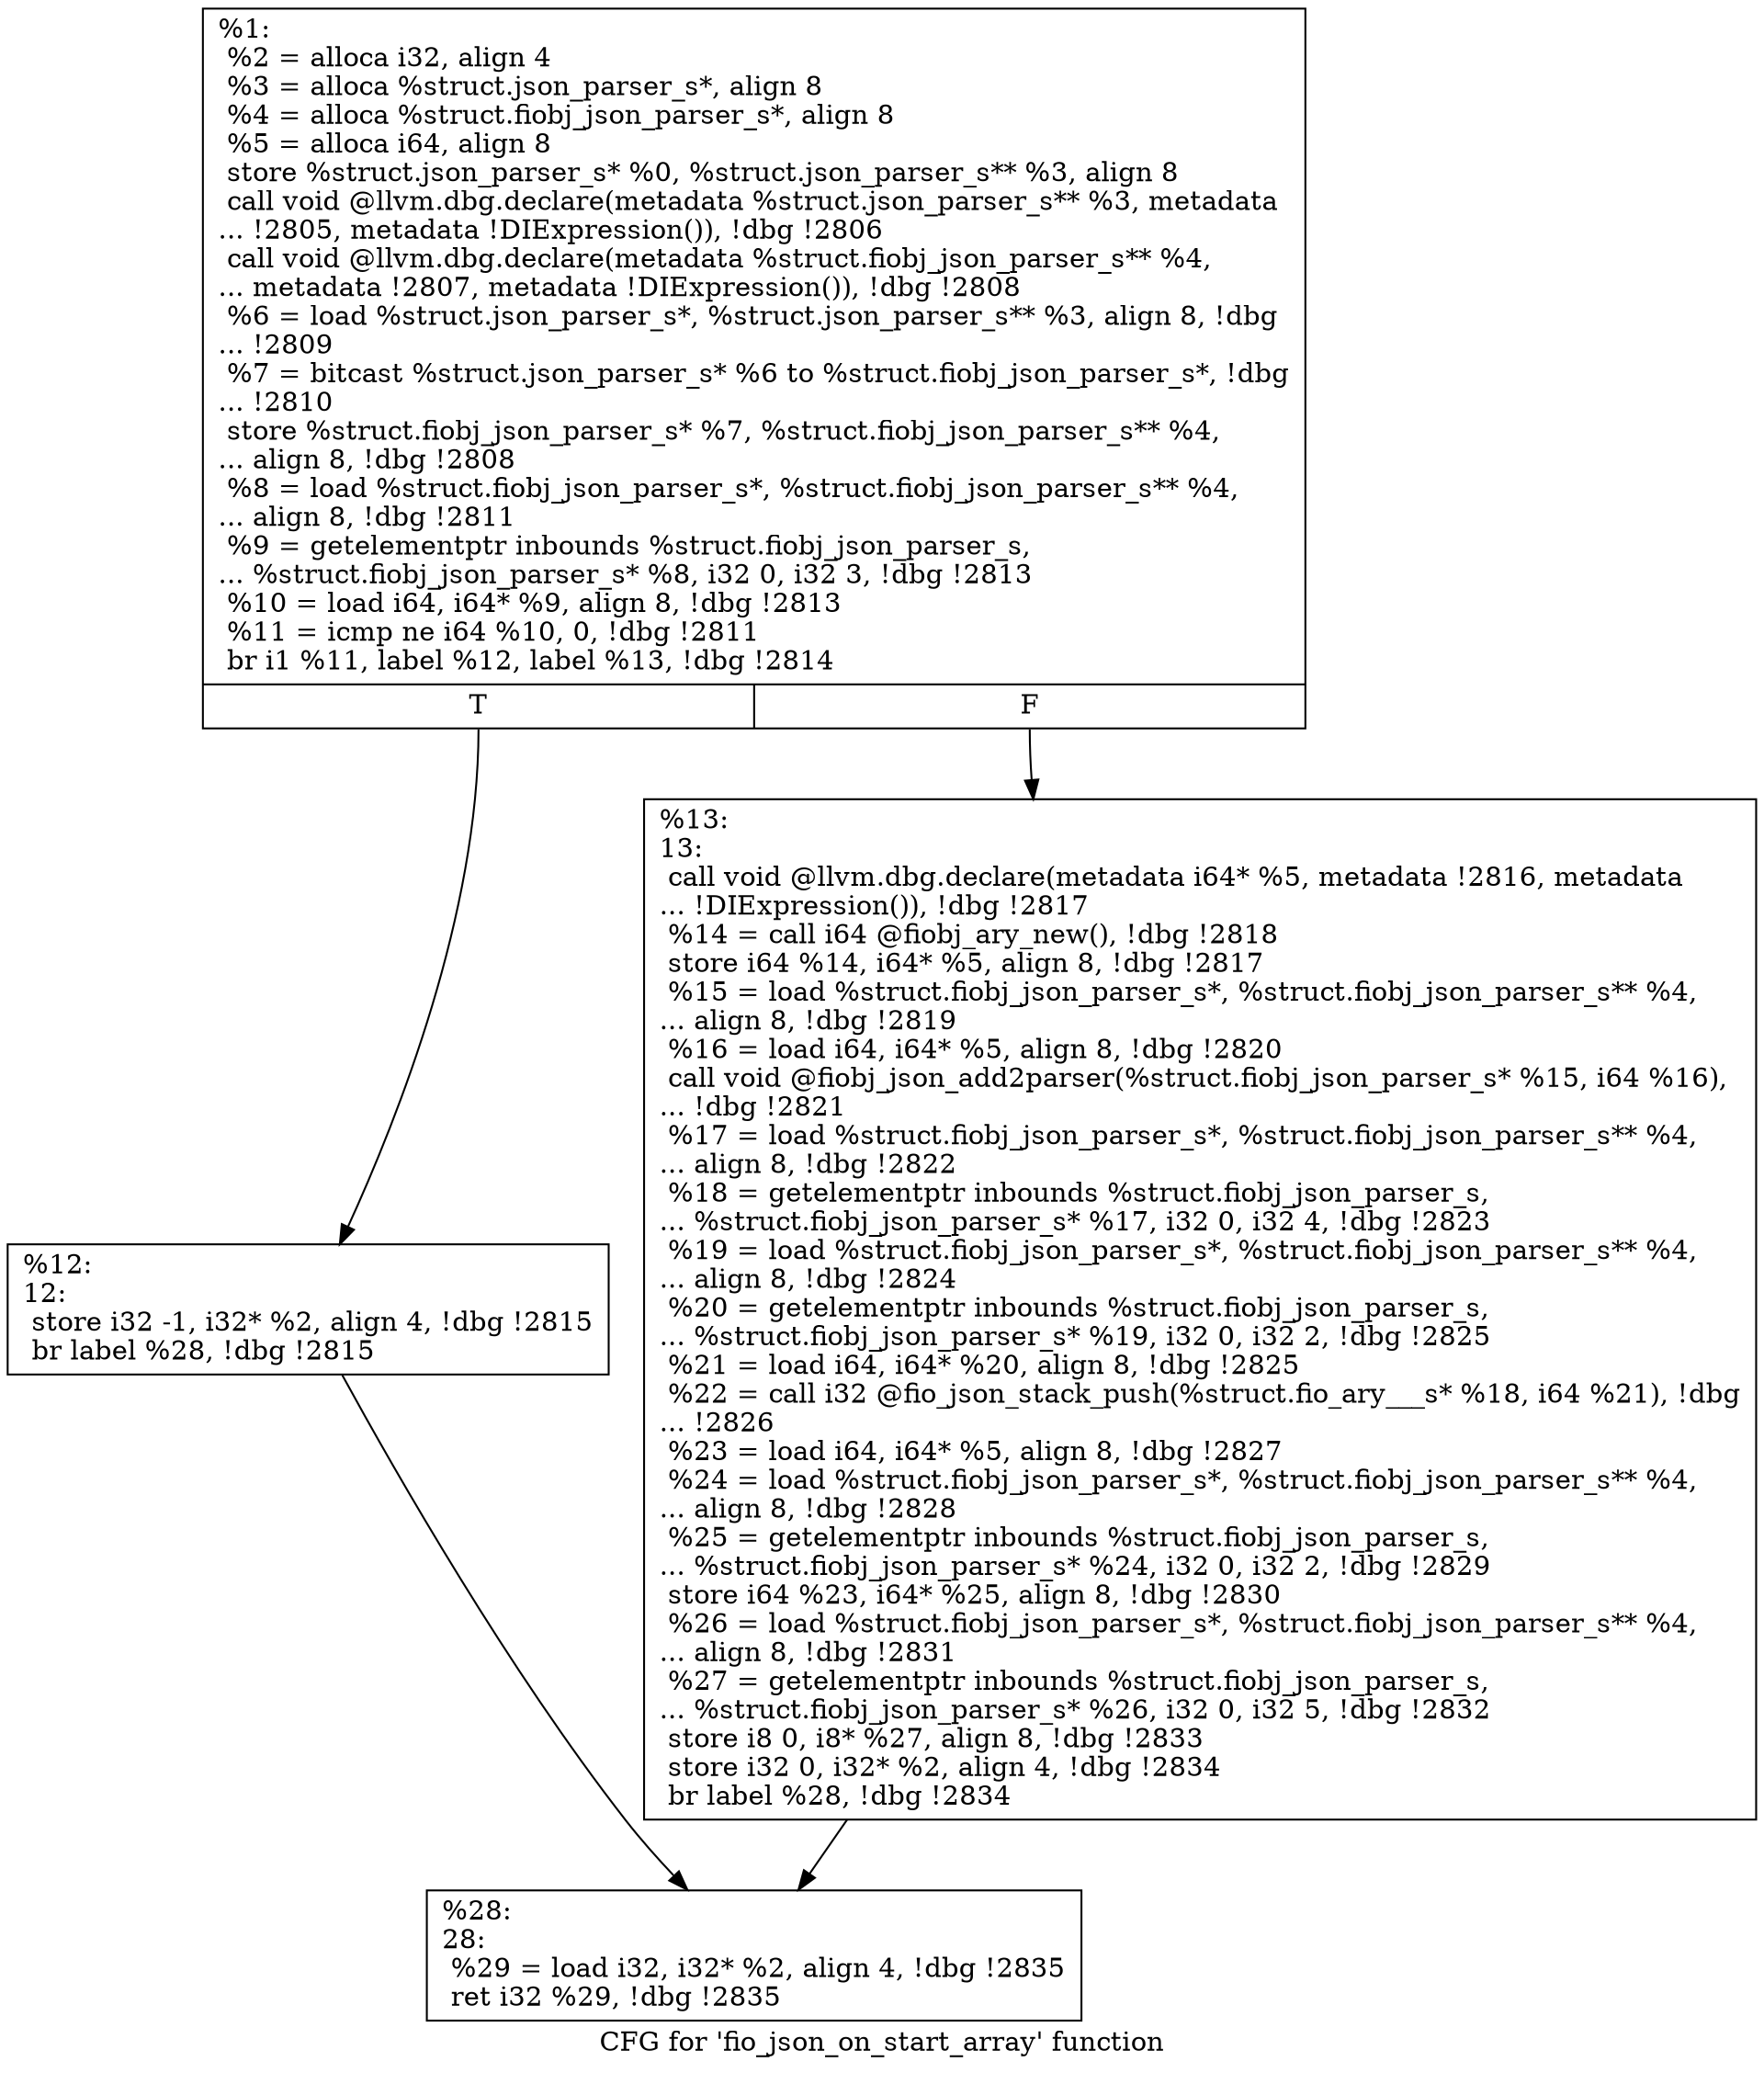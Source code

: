 digraph "CFG for 'fio_json_on_start_array' function" {
	label="CFG for 'fio_json_on_start_array' function";

	Node0x5568516fc9b0 [shape=record,label="{%1:\l  %2 = alloca i32, align 4\l  %3 = alloca %struct.json_parser_s*, align 8\l  %4 = alloca %struct.fiobj_json_parser_s*, align 8\l  %5 = alloca i64, align 8\l  store %struct.json_parser_s* %0, %struct.json_parser_s** %3, align 8\l  call void @llvm.dbg.declare(metadata %struct.json_parser_s** %3, metadata\l... !2805, metadata !DIExpression()), !dbg !2806\l  call void @llvm.dbg.declare(metadata %struct.fiobj_json_parser_s** %4,\l... metadata !2807, metadata !DIExpression()), !dbg !2808\l  %6 = load %struct.json_parser_s*, %struct.json_parser_s** %3, align 8, !dbg\l... !2809\l  %7 = bitcast %struct.json_parser_s* %6 to %struct.fiobj_json_parser_s*, !dbg\l... !2810\l  store %struct.fiobj_json_parser_s* %7, %struct.fiobj_json_parser_s** %4,\l... align 8, !dbg !2808\l  %8 = load %struct.fiobj_json_parser_s*, %struct.fiobj_json_parser_s** %4,\l... align 8, !dbg !2811\l  %9 = getelementptr inbounds %struct.fiobj_json_parser_s,\l... %struct.fiobj_json_parser_s* %8, i32 0, i32 3, !dbg !2813\l  %10 = load i64, i64* %9, align 8, !dbg !2813\l  %11 = icmp ne i64 %10, 0, !dbg !2811\l  br i1 %11, label %12, label %13, !dbg !2814\l|{<s0>T|<s1>F}}"];
	Node0x5568516fc9b0:s0 -> Node0x5568516fea30;
	Node0x5568516fc9b0:s1 -> Node0x5568516fea80;
	Node0x5568516fea30 [shape=record,label="{%12:\l12:                                               \l  store i32 -1, i32* %2, align 4, !dbg !2815\l  br label %28, !dbg !2815\l}"];
	Node0x5568516fea30 -> Node0x5568516fead0;
	Node0x5568516fea80 [shape=record,label="{%13:\l13:                                               \l  call void @llvm.dbg.declare(metadata i64* %5, metadata !2816, metadata\l... !DIExpression()), !dbg !2817\l  %14 = call i64 @fiobj_ary_new(), !dbg !2818\l  store i64 %14, i64* %5, align 8, !dbg !2817\l  %15 = load %struct.fiobj_json_parser_s*, %struct.fiobj_json_parser_s** %4,\l... align 8, !dbg !2819\l  %16 = load i64, i64* %5, align 8, !dbg !2820\l  call void @fiobj_json_add2parser(%struct.fiobj_json_parser_s* %15, i64 %16),\l... !dbg !2821\l  %17 = load %struct.fiobj_json_parser_s*, %struct.fiobj_json_parser_s** %4,\l... align 8, !dbg !2822\l  %18 = getelementptr inbounds %struct.fiobj_json_parser_s,\l... %struct.fiobj_json_parser_s* %17, i32 0, i32 4, !dbg !2823\l  %19 = load %struct.fiobj_json_parser_s*, %struct.fiobj_json_parser_s** %4,\l... align 8, !dbg !2824\l  %20 = getelementptr inbounds %struct.fiobj_json_parser_s,\l... %struct.fiobj_json_parser_s* %19, i32 0, i32 2, !dbg !2825\l  %21 = load i64, i64* %20, align 8, !dbg !2825\l  %22 = call i32 @fio_json_stack_push(%struct.fio_ary___s* %18, i64 %21), !dbg\l... !2826\l  %23 = load i64, i64* %5, align 8, !dbg !2827\l  %24 = load %struct.fiobj_json_parser_s*, %struct.fiobj_json_parser_s** %4,\l... align 8, !dbg !2828\l  %25 = getelementptr inbounds %struct.fiobj_json_parser_s,\l... %struct.fiobj_json_parser_s* %24, i32 0, i32 2, !dbg !2829\l  store i64 %23, i64* %25, align 8, !dbg !2830\l  %26 = load %struct.fiobj_json_parser_s*, %struct.fiobj_json_parser_s** %4,\l... align 8, !dbg !2831\l  %27 = getelementptr inbounds %struct.fiobj_json_parser_s,\l... %struct.fiobj_json_parser_s* %26, i32 0, i32 5, !dbg !2832\l  store i8 0, i8* %27, align 8, !dbg !2833\l  store i32 0, i32* %2, align 4, !dbg !2834\l  br label %28, !dbg !2834\l}"];
	Node0x5568516fea80 -> Node0x5568516fead0;
	Node0x5568516fead0 [shape=record,label="{%28:\l28:                                               \l  %29 = load i32, i32* %2, align 4, !dbg !2835\l  ret i32 %29, !dbg !2835\l}"];
}
